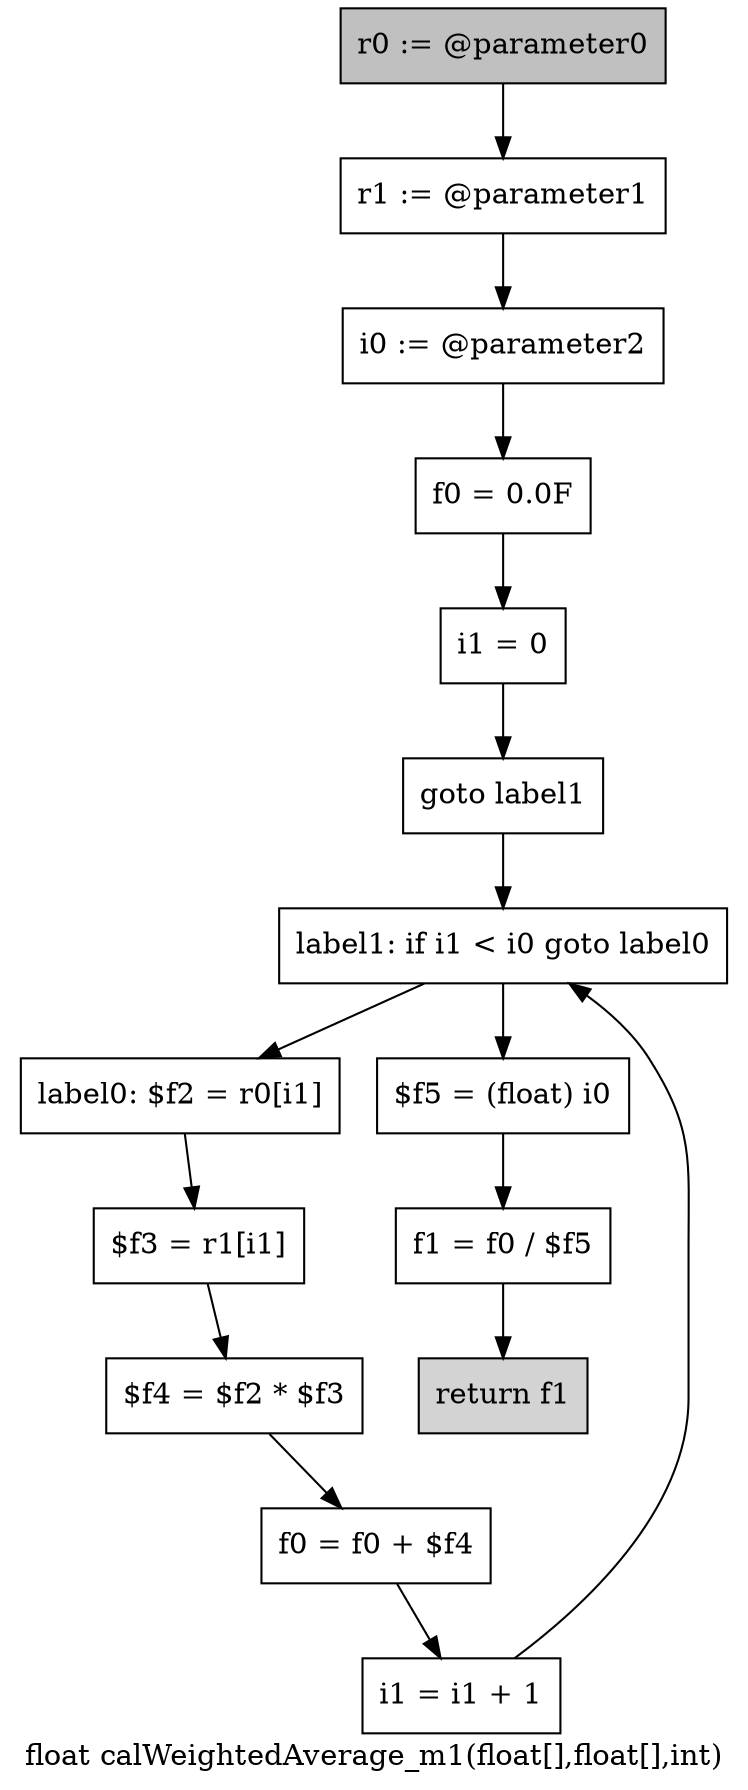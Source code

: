 digraph "float calWeightedAverage_m1(float[],float[],int)" {
    label="float calWeightedAverage_m1(float[],float[],int)";
    node [shape=box];
    "0" [style=filled,fillcolor=gray,label="r0 := @parameter0",];
    "1" [label="r1 := @parameter1",];
    "0"->"1";
    "2" [label="i0 := @parameter2",];
    "1"->"2";
    "3" [label="f0 = 0.0F",];
    "2"->"3";
    "4" [label="i1 = 0",];
    "3"->"4";
    "5" [label="goto label1",];
    "4"->"5";
    "11" [label="label1: if i1 < i0 goto label0",];
    "5"->"11";
    "6" [label="label0: $f2 = r0[i1]",];
    "7" [label="$f3 = r1[i1]",];
    "6"->"7";
    "8" [label="$f4 = $f2 * $f3",];
    "7"->"8";
    "9" [label="f0 = f0 + $f4",];
    "8"->"9";
    "10" [label="i1 = i1 + 1",];
    "9"->"10";
    "10"->"11";
    "11"->"6";
    "12" [label="$f5 = (float) i0",];
    "11"->"12";
    "13" [label="f1 = f0 / $f5",];
    "12"->"13";
    "14" [style=filled,fillcolor=lightgray,label="return f1",];
    "13"->"14";
}
